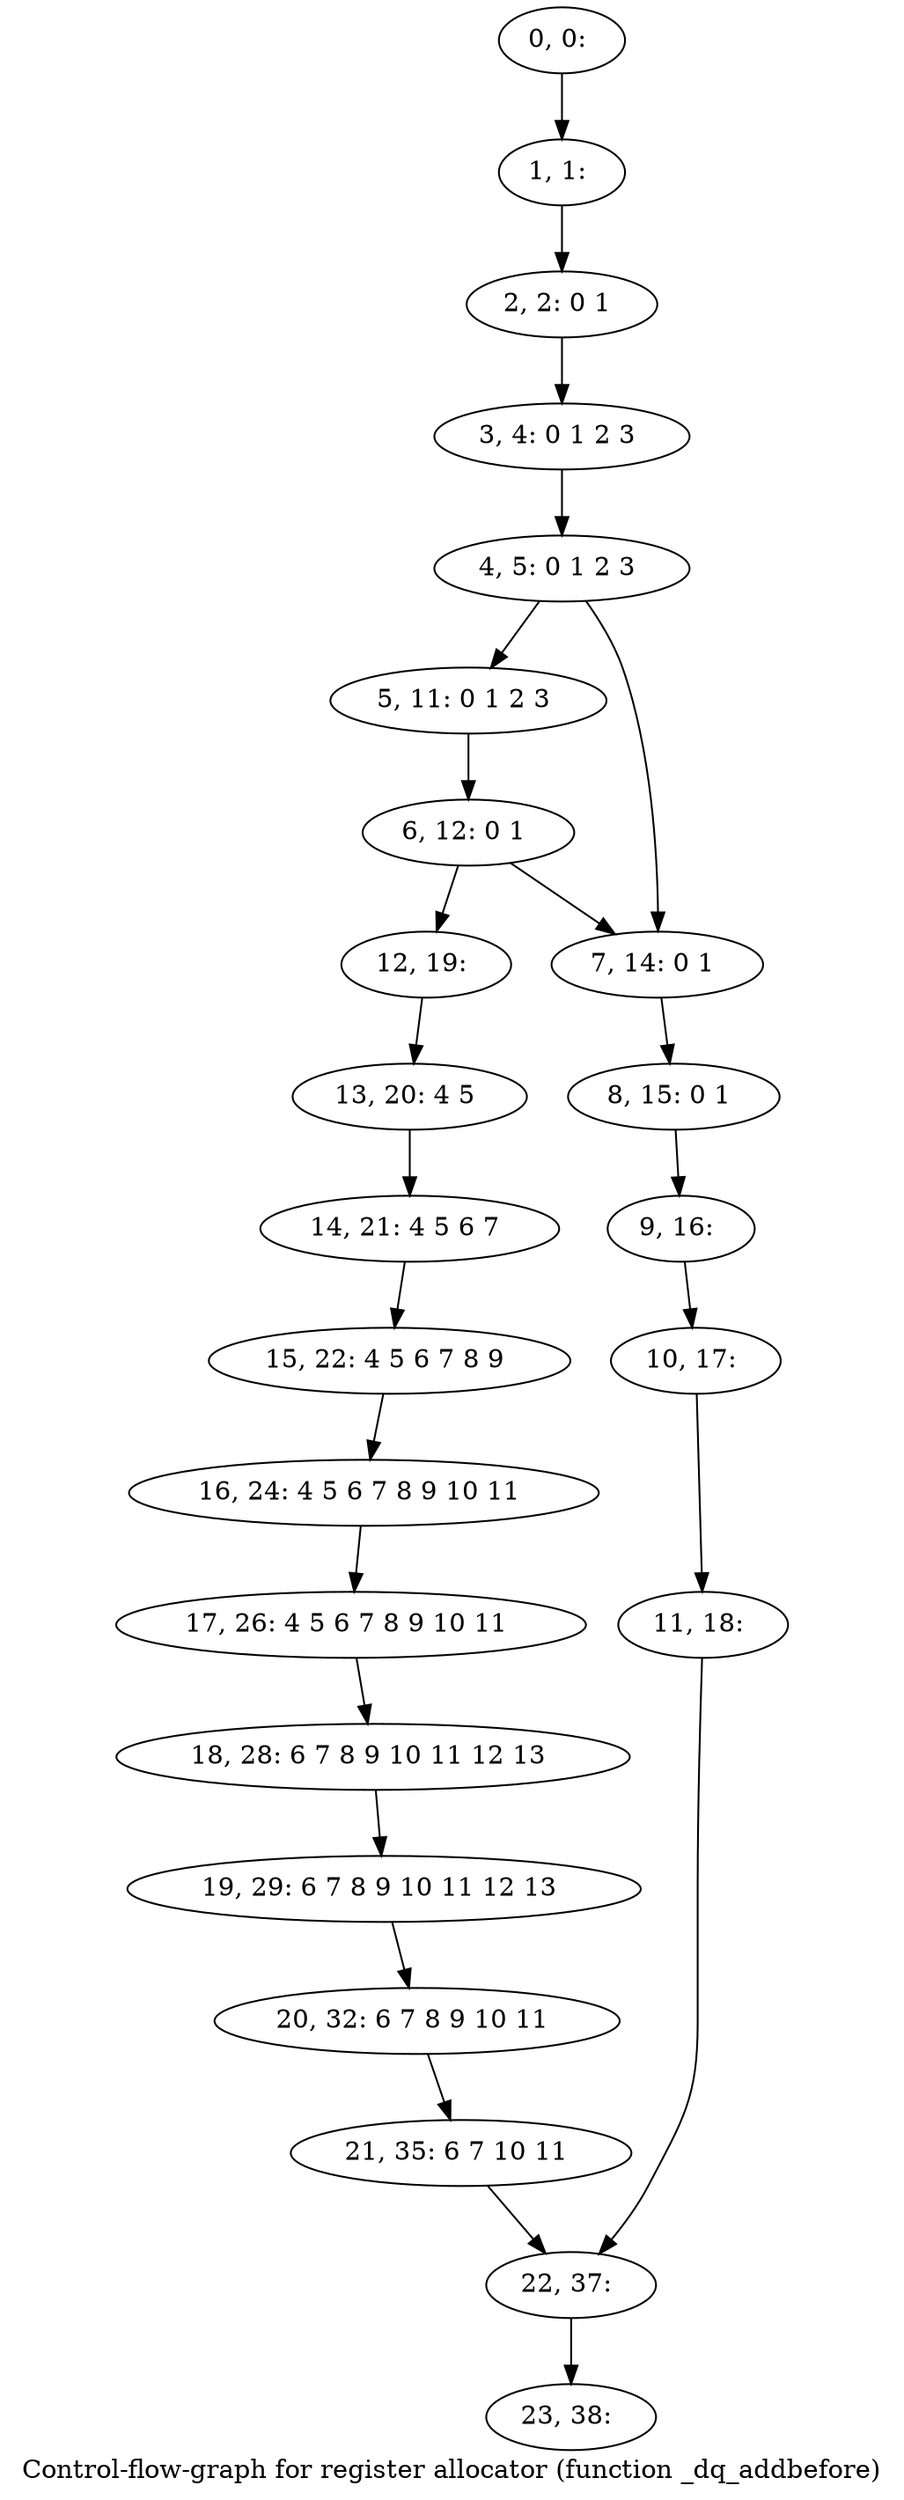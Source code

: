 digraph G {
graph [label="Control-flow-graph for register allocator (function _dq_addbefore)"]
0[label="0, 0: "];
1[label="1, 1: "];
2[label="2, 2: 0 1 "];
3[label="3, 4: 0 1 2 3 "];
4[label="4, 5: 0 1 2 3 "];
5[label="5, 11: 0 1 2 3 "];
6[label="6, 12: 0 1 "];
7[label="7, 14: 0 1 "];
8[label="8, 15: 0 1 "];
9[label="9, 16: "];
10[label="10, 17: "];
11[label="11, 18: "];
12[label="12, 19: "];
13[label="13, 20: 4 5 "];
14[label="14, 21: 4 5 6 7 "];
15[label="15, 22: 4 5 6 7 8 9 "];
16[label="16, 24: 4 5 6 7 8 9 10 11 "];
17[label="17, 26: 4 5 6 7 8 9 10 11 "];
18[label="18, 28: 6 7 8 9 10 11 12 13 "];
19[label="19, 29: 6 7 8 9 10 11 12 13 "];
20[label="20, 32: 6 7 8 9 10 11 "];
21[label="21, 35: 6 7 10 11 "];
22[label="22, 37: "];
23[label="23, 38: "];
0->1 ;
1->2 ;
2->3 ;
3->4 ;
4->5 ;
4->7 ;
5->6 ;
6->7 ;
6->12 ;
7->8 ;
8->9 ;
9->10 ;
10->11 ;
11->22 ;
12->13 ;
13->14 ;
14->15 ;
15->16 ;
16->17 ;
17->18 ;
18->19 ;
19->20 ;
20->21 ;
21->22 ;
22->23 ;
}

